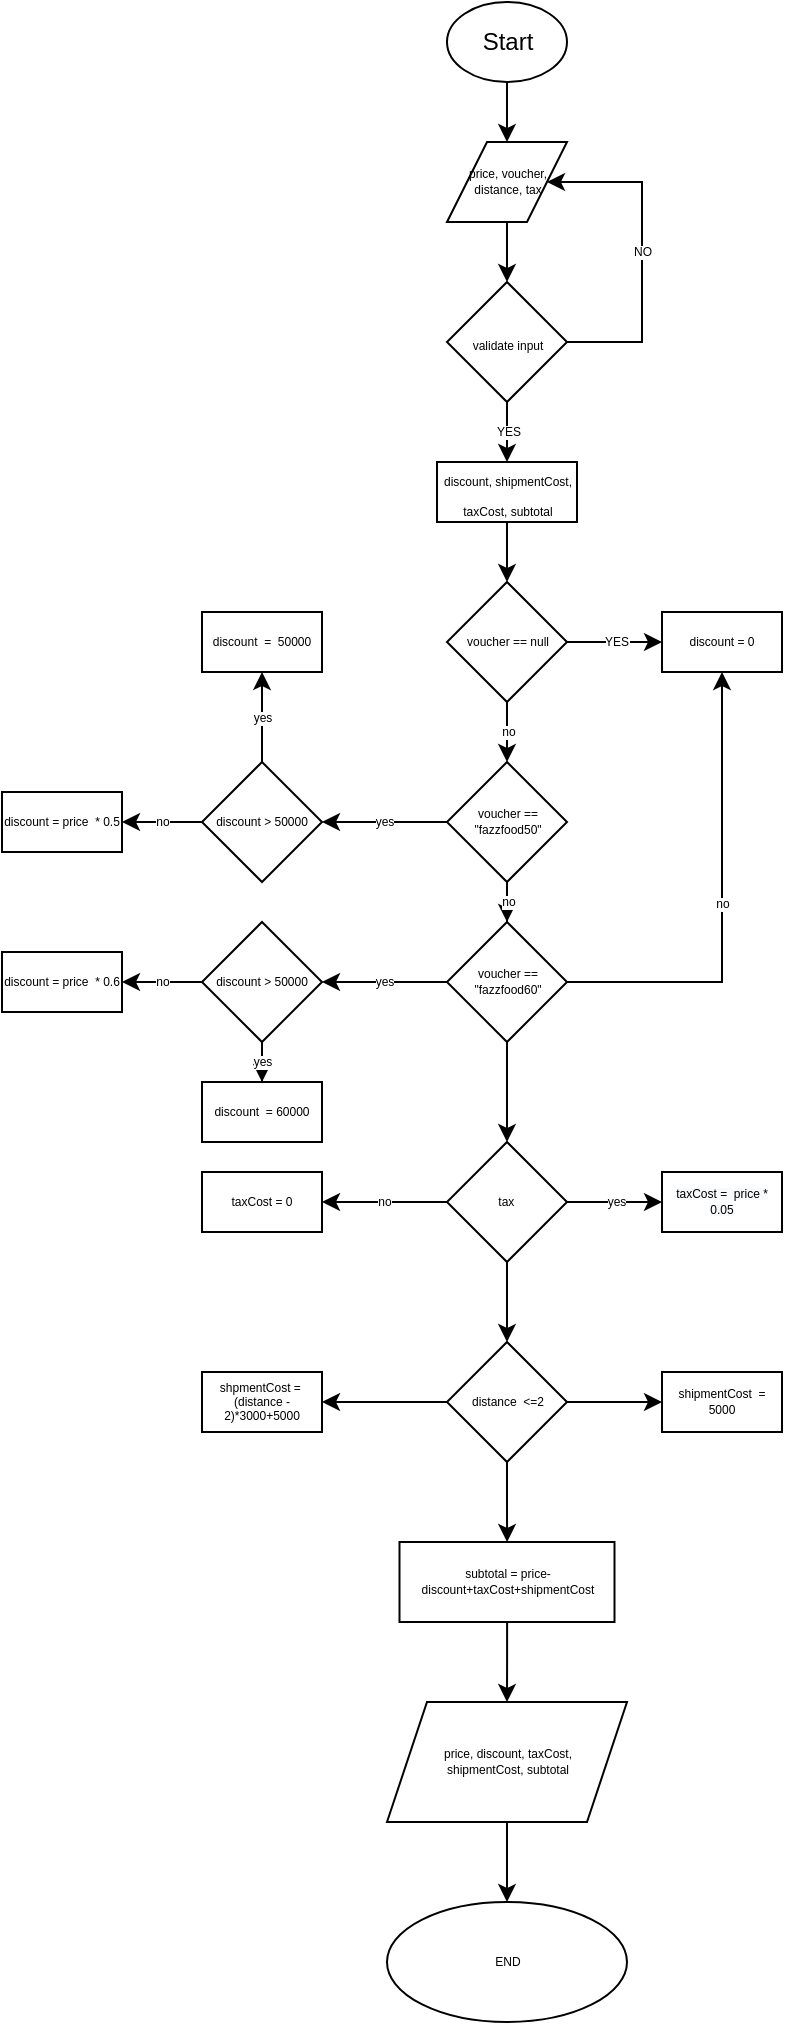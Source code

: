 <mxfile version="20.4.0" type="device"><diagram id="ONpc1JPvFf3IPKMQJZQi" name="Page-1"><mxGraphModel dx="593" dy="326" grid="1" gridSize="10" guides="1" tooltips="1" connect="1" arrows="1" fold="1" page="1" pageScale="1" pageWidth="850" pageHeight="1100" math="0" shadow="0"><root><mxCell id="0"/><mxCell id="1" parent="0"/><mxCell id="aEQPm8dqe94SOWTvnnjo-131" style="edgeStyle=orthogonalEdgeStyle;rounded=0;orthogonalLoop=1;jettySize=auto;html=1;entryX=0.5;entryY=0;entryDx=0;entryDy=0;fontSize=6;" parent="1" source="aEQPm8dqe94SOWTvnnjo-1" target="aEQPm8dqe94SOWTvnnjo-2" edge="1"><mxGeometry relative="1" as="geometry"/></mxCell><mxCell id="aEQPm8dqe94SOWTvnnjo-1" value="Start" style="ellipse;whiteSpace=wrap;html=1;" parent="1" vertex="1"><mxGeometry x="372.5" y="10" width="60" height="40" as="geometry"/></mxCell><mxCell id="aEQPm8dqe94SOWTvnnjo-133" value="" style="edgeStyle=orthogonalEdgeStyle;rounded=0;orthogonalLoop=1;jettySize=auto;html=1;fontSize=6;" parent="1" source="aEQPm8dqe94SOWTvnnjo-2" target="aEQPm8dqe94SOWTvnnjo-4" edge="1"><mxGeometry relative="1" as="geometry"/></mxCell><mxCell id="aEQPm8dqe94SOWTvnnjo-2" value="&lt;font style=&quot;font-size: 6px;&quot;&gt;price, voucher, distance, tax&lt;/font&gt;" style="shape=parallelogram;perimeter=parallelogramPerimeter;whiteSpace=wrap;html=1;fixedSize=1;fontSize=6;" parent="1" vertex="1"><mxGeometry x="372.5" y="80" width="60" height="40" as="geometry"/></mxCell><mxCell id="aEQPm8dqe94SOWTvnnjo-134" value="YES" style="edgeStyle=orthogonalEdgeStyle;rounded=0;orthogonalLoop=1;jettySize=auto;html=1;fontSize=6;" parent="1" source="aEQPm8dqe94SOWTvnnjo-4" target="aEQPm8dqe94SOWTvnnjo-7" edge="1"><mxGeometry relative="1" as="geometry"/></mxCell><mxCell id="aEQPm8dqe94SOWTvnnjo-135" value="NO" style="edgeStyle=orthogonalEdgeStyle;rounded=0;orthogonalLoop=1;jettySize=auto;html=1;entryX=1;entryY=0.5;entryDx=0;entryDy=0;fontSize=6;exitX=1;exitY=0.5;exitDx=0;exitDy=0;" parent="1" source="aEQPm8dqe94SOWTvnnjo-4" target="aEQPm8dqe94SOWTvnnjo-2" edge="1"><mxGeometry relative="1" as="geometry"><Array as="points"><mxPoint x="470" y="180"/><mxPoint x="470" y="100"/></Array></mxGeometry></mxCell><mxCell id="aEQPm8dqe94SOWTvnnjo-4" value="&lt;font style=&quot;font-size: 6px;&quot;&gt;validate input&lt;/font&gt;" style="rhombus;whiteSpace=wrap;html=1;" parent="1" vertex="1"><mxGeometry x="372.5" y="150" width="60" height="60" as="geometry"/></mxCell><mxCell id="aEQPm8dqe94SOWTvnnjo-136" value="" style="edgeStyle=orthogonalEdgeStyle;rounded=0;orthogonalLoop=1;jettySize=auto;html=1;fontSize=6;" parent="1" source="aEQPm8dqe94SOWTvnnjo-7" target="aEQPm8dqe94SOWTvnnjo-9" edge="1"><mxGeometry relative="1" as="geometry"/></mxCell><mxCell id="aEQPm8dqe94SOWTvnnjo-7" value="&lt;font style=&quot;font-size: 6px;&quot;&gt;discount, shipmentCost, taxCost, subtotal&lt;/font&gt;" style="whiteSpace=wrap;html=1;" parent="1" vertex="1"><mxGeometry x="367.5" y="240" width="70" height="30" as="geometry"/></mxCell><mxCell id="aEQPm8dqe94SOWTvnnjo-137" value="YES" style="edgeStyle=orthogonalEdgeStyle;rounded=0;orthogonalLoop=1;jettySize=auto;html=1;fontSize=6;" parent="1" source="aEQPm8dqe94SOWTvnnjo-9" target="aEQPm8dqe94SOWTvnnjo-11" edge="1"><mxGeometry relative="1" as="geometry"/></mxCell><mxCell id="aEQPm8dqe94SOWTvnnjo-138" value="no" style="edgeStyle=orthogonalEdgeStyle;rounded=0;orthogonalLoop=1;jettySize=auto;html=1;fontSize=6;" parent="1" source="aEQPm8dqe94SOWTvnnjo-9" target="aEQPm8dqe94SOWTvnnjo-23" edge="1"><mxGeometry relative="1" as="geometry"/></mxCell><mxCell id="aEQPm8dqe94SOWTvnnjo-9" value="voucher == null" style="rhombus;whiteSpace=wrap;html=1;fontSize=6;" parent="1" vertex="1"><mxGeometry x="372.5" y="300" width="60" height="60" as="geometry"/></mxCell><mxCell id="aEQPm8dqe94SOWTvnnjo-11" value="discount = 0" style="whiteSpace=wrap;html=1;fontSize=6;" parent="1" vertex="1"><mxGeometry x="480" y="315" width="60" height="30" as="geometry"/></mxCell><mxCell id="aEQPm8dqe94SOWTvnnjo-142" value="no" style="edgeStyle=orthogonalEdgeStyle;rounded=0;orthogonalLoop=1;jettySize=auto;html=1;fontSize=6;" parent="1" source="aEQPm8dqe94SOWTvnnjo-15" target="aEQPm8dqe94SOWTvnnjo-11" edge="1"><mxGeometry relative="1" as="geometry"><mxPoint x="510" y="350" as="targetPoint"/><Array as="points"><mxPoint x="510" y="500"/></Array></mxGeometry></mxCell><mxCell id="aEQPm8dqe94SOWTvnnjo-158" value="yes" style="edgeStyle=orthogonalEdgeStyle;rounded=0;orthogonalLoop=1;jettySize=auto;html=1;fontSize=6;" parent="1" source="aEQPm8dqe94SOWTvnnjo-15" target="aEQPm8dqe94SOWTvnnjo-154" edge="1"><mxGeometry relative="1" as="geometry"/></mxCell><mxCell id="aEQPm8dqe94SOWTvnnjo-162" value="" style="edgeStyle=orthogonalEdgeStyle;rounded=0;orthogonalLoop=1;jettySize=auto;html=1;fontSize=6;" parent="1" source="aEQPm8dqe94SOWTvnnjo-15" target="aEQPm8dqe94SOWTvnnjo-161" edge="1"><mxGeometry relative="1" as="geometry"/></mxCell><mxCell id="aEQPm8dqe94SOWTvnnjo-15" value="voucher == &quot;fazzfood60&quot;" style="rhombus;whiteSpace=wrap;html=1;fontSize=6;" parent="1" vertex="1"><mxGeometry x="372.5" y="470" width="60" height="60" as="geometry"/></mxCell><mxCell id="aEQPm8dqe94SOWTvnnjo-141" value="no" style="edgeStyle=orthogonalEdgeStyle;rounded=0;orthogonalLoop=1;jettySize=auto;html=1;fontSize=6;" parent="1" source="aEQPm8dqe94SOWTvnnjo-23" target="aEQPm8dqe94SOWTvnnjo-15" edge="1"><mxGeometry relative="1" as="geometry"/></mxCell><mxCell id="aEQPm8dqe94SOWTvnnjo-144" value="yes" style="edgeStyle=orthogonalEdgeStyle;rounded=0;orthogonalLoop=1;jettySize=auto;html=1;fontSize=6;" parent="1" source="aEQPm8dqe94SOWTvnnjo-23" target="aEQPm8dqe94SOWTvnnjo-143" edge="1"><mxGeometry relative="1" as="geometry"/></mxCell><mxCell id="aEQPm8dqe94SOWTvnnjo-23" value="voucher == &quot;fazzfood50&quot;" style="rhombus;whiteSpace=wrap;html=1;fontSize=6;" parent="1" vertex="1"><mxGeometry x="372.5" y="390" width="60" height="60" as="geometry"/></mxCell><mxCell id="aEQPm8dqe94SOWTvnnjo-146" value="yes" style="edgeStyle=orthogonalEdgeStyle;rounded=0;orthogonalLoop=1;jettySize=auto;html=1;fontSize=6;" parent="1" source="aEQPm8dqe94SOWTvnnjo-143" target="aEQPm8dqe94SOWTvnnjo-145" edge="1"><mxGeometry relative="1" as="geometry"/></mxCell><mxCell id="aEQPm8dqe94SOWTvnnjo-150" value="no" style="edgeStyle=orthogonalEdgeStyle;rounded=0;orthogonalLoop=1;jettySize=auto;html=1;fontSize=6;" parent="1" source="aEQPm8dqe94SOWTvnnjo-143" target="aEQPm8dqe94SOWTvnnjo-149" edge="1"><mxGeometry relative="1" as="geometry"/></mxCell><mxCell id="aEQPm8dqe94SOWTvnnjo-143" value="discount &amp;gt; 50000" style="rhombus;whiteSpace=wrap;html=1;fontSize=6;" parent="1" vertex="1"><mxGeometry x="250" y="390" width="60" height="60" as="geometry"/></mxCell><mxCell id="aEQPm8dqe94SOWTvnnjo-145" value="discount&amp;nbsp; =&amp;nbsp; 50000" style="whiteSpace=wrap;html=1;fontSize=6;" parent="1" vertex="1"><mxGeometry x="250" y="315" width="60" height="30" as="geometry"/></mxCell><mxCell id="aEQPm8dqe94SOWTvnnjo-149" value="discount = price&amp;nbsp; * 0.5" style="whiteSpace=wrap;html=1;fontSize=6;" parent="1" vertex="1"><mxGeometry x="150" y="405" width="60" height="30" as="geometry"/></mxCell><mxCell id="aEQPm8dqe94SOWTvnnjo-159" value="no" style="edgeStyle=orthogonalEdgeStyle;rounded=0;orthogonalLoop=1;jettySize=auto;html=1;fontSize=6;" parent="1" source="aEQPm8dqe94SOWTvnnjo-154" target="aEQPm8dqe94SOWTvnnjo-156" edge="1"><mxGeometry relative="1" as="geometry"/></mxCell><mxCell id="aEQPm8dqe94SOWTvnnjo-160" value="yes" style="edgeStyle=orthogonalEdgeStyle;rounded=0;orthogonalLoop=1;jettySize=auto;html=1;fontSize=6;" parent="1" source="aEQPm8dqe94SOWTvnnjo-154" target="aEQPm8dqe94SOWTvnnjo-157" edge="1"><mxGeometry relative="1" as="geometry"/></mxCell><mxCell id="aEQPm8dqe94SOWTvnnjo-154" value="discount &amp;gt; 50000" style="rhombus;whiteSpace=wrap;html=1;fontSize=6;" parent="1" vertex="1"><mxGeometry x="250" y="470" width="60" height="60" as="geometry"/></mxCell><mxCell id="aEQPm8dqe94SOWTvnnjo-156" value="discount = price&amp;nbsp; * 0.6" style="whiteSpace=wrap;html=1;fontSize=6;" parent="1" vertex="1"><mxGeometry x="150" y="485" width="60" height="30" as="geometry"/></mxCell><mxCell id="aEQPm8dqe94SOWTvnnjo-157" value="discount&amp;nbsp; = 60000" style="whiteSpace=wrap;html=1;fontSize=6;" parent="1" vertex="1"><mxGeometry x="250" y="550" width="60" height="30" as="geometry"/></mxCell><mxCell id="aEQPm8dqe94SOWTvnnjo-164" value="yes" style="edgeStyle=orthogonalEdgeStyle;rounded=0;orthogonalLoop=1;jettySize=auto;html=1;fontSize=6;" parent="1" source="aEQPm8dqe94SOWTvnnjo-161" target="aEQPm8dqe94SOWTvnnjo-163" edge="1"><mxGeometry relative="1" as="geometry"/></mxCell><mxCell id="aEQPm8dqe94SOWTvnnjo-166" value="no" style="edgeStyle=orthogonalEdgeStyle;rounded=0;orthogonalLoop=1;jettySize=auto;html=1;fontSize=6;" parent="1" source="aEQPm8dqe94SOWTvnnjo-161" target="aEQPm8dqe94SOWTvnnjo-165" edge="1"><mxGeometry relative="1" as="geometry"/></mxCell><mxCell id="aEQPm8dqe94SOWTvnnjo-168" value="" style="edgeStyle=orthogonalEdgeStyle;rounded=0;orthogonalLoop=1;jettySize=auto;html=1;fontSize=6;" parent="1" source="aEQPm8dqe94SOWTvnnjo-161" target="aEQPm8dqe94SOWTvnnjo-167" edge="1"><mxGeometry relative="1" as="geometry"/></mxCell><mxCell id="aEQPm8dqe94SOWTvnnjo-161" value="tax&amp;nbsp;" style="rhombus;whiteSpace=wrap;html=1;fontSize=6;" parent="1" vertex="1"><mxGeometry x="372.5" y="580" width="60" height="60" as="geometry"/></mxCell><mxCell id="aEQPm8dqe94SOWTvnnjo-163" value="&lt;span style=&quot;color: rgb(0, 0, 0); font-family: Helvetica; font-size: 6px; font-style: normal; font-variant-ligatures: normal; font-variant-caps: normal; font-weight: 400; letter-spacing: normal; orphans: 2; text-align: center; text-indent: 0px; text-transform: none; widows: 2; word-spacing: 0px; -webkit-text-stroke-width: 0px; background-color: rgb(248, 249, 250); text-decoration-thickness: initial; text-decoration-style: initial; text-decoration-color: initial; float: none; display: inline !important;&quot;&gt;taxCost =&amp;nbsp; price * 0.05&lt;/span&gt;&lt;br&gt;" style="whiteSpace=wrap;html=1;fontSize=6;" parent="1" vertex="1"><mxGeometry x="480" y="595" width="60" height="30" as="geometry"/></mxCell><mxCell id="aEQPm8dqe94SOWTvnnjo-165" value="taxCost = 0" style="whiteSpace=wrap;html=1;fontSize=6;" parent="1" vertex="1"><mxGeometry x="250" y="595" width="60" height="30" as="geometry"/></mxCell><mxCell id="aEQPm8dqe94SOWTvnnjo-174" value="" style="edgeStyle=orthogonalEdgeStyle;rounded=0;orthogonalLoop=1;jettySize=auto;html=1;fontSize=6;" parent="1" source="aEQPm8dqe94SOWTvnnjo-167" target="aEQPm8dqe94SOWTvnnjo-173" edge="1"><mxGeometry relative="1" as="geometry"/></mxCell><mxCell id="aEQPm8dqe94SOWTvnnjo-178" value="" style="edgeStyle=orthogonalEdgeStyle;rounded=0;orthogonalLoop=1;jettySize=auto;html=1;fontSize=6;" parent="1" source="aEQPm8dqe94SOWTvnnjo-167" target="aEQPm8dqe94SOWTvnnjo-177" edge="1"><mxGeometry relative="1" as="geometry"/></mxCell><mxCell id="aEQPm8dqe94SOWTvnnjo-182" value="" style="edgeStyle=orthogonalEdgeStyle;rounded=0;orthogonalLoop=1;jettySize=auto;html=1;fontSize=6;" parent="1" source="aEQPm8dqe94SOWTvnnjo-167" target="aEQPm8dqe94SOWTvnnjo-181" edge="1"><mxGeometry relative="1" as="geometry"/></mxCell><mxCell id="aEQPm8dqe94SOWTvnnjo-167" value="distance&amp;nbsp; &amp;lt;=2" style="rhombus;whiteSpace=wrap;html=1;fontSize=6;" parent="1" vertex="1"><mxGeometry x="372.5" y="680" width="60" height="60" as="geometry"/></mxCell><mxCell id="aEQPm8dqe94SOWTvnnjo-173" value="shpmentCost =&amp;nbsp; (distance - 2)*3000+5000" style="whiteSpace=wrap;html=1;fontSize=6;" parent="1" vertex="1"><mxGeometry x="250" y="695" width="60" height="30" as="geometry"/></mxCell><mxCell id="aEQPm8dqe94SOWTvnnjo-177" value="shipmentCost&amp;nbsp; = 5000" style="whiteSpace=wrap;html=1;fontSize=6;" parent="1" vertex="1"><mxGeometry x="480" y="695" width="60" height="30" as="geometry"/></mxCell><mxCell id="aEQPm8dqe94SOWTvnnjo-184" value="" style="edgeStyle=orthogonalEdgeStyle;rounded=0;orthogonalLoop=1;jettySize=auto;html=1;fontSize=6;" parent="1" source="aEQPm8dqe94SOWTvnnjo-181" target="aEQPm8dqe94SOWTvnnjo-183" edge="1"><mxGeometry relative="1" as="geometry"/></mxCell><mxCell id="aEQPm8dqe94SOWTvnnjo-181" value="subtotal = price-discount+taxCost+shipmentCost" style="whiteSpace=wrap;html=1;fontSize=6;" parent="1" vertex="1"><mxGeometry x="348.75" y="780" width="107.5" height="40" as="geometry"/></mxCell><mxCell id="aEQPm8dqe94SOWTvnnjo-187" value="" style="edgeStyle=orthogonalEdgeStyle;rounded=0;orthogonalLoop=1;jettySize=auto;html=1;fontSize=6;" parent="1" source="aEQPm8dqe94SOWTvnnjo-183" target="aEQPm8dqe94SOWTvnnjo-186" edge="1"><mxGeometry relative="1" as="geometry"/></mxCell><mxCell id="aEQPm8dqe94SOWTvnnjo-183" value="price, discount, taxCost, &lt;br&gt;shipmentCost, subtotal" style="shape=parallelogram;perimeter=parallelogramPerimeter;whiteSpace=wrap;html=1;fixedSize=1;fontSize=6;" parent="1" vertex="1"><mxGeometry x="342.5" y="860" width="120" height="60" as="geometry"/></mxCell><mxCell id="aEQPm8dqe94SOWTvnnjo-186" value="END" style="ellipse;whiteSpace=wrap;html=1;fontSize=6;" parent="1" vertex="1"><mxGeometry x="342.5" y="960" width="120" height="60" as="geometry"/></mxCell></root></mxGraphModel></diagram></mxfile>